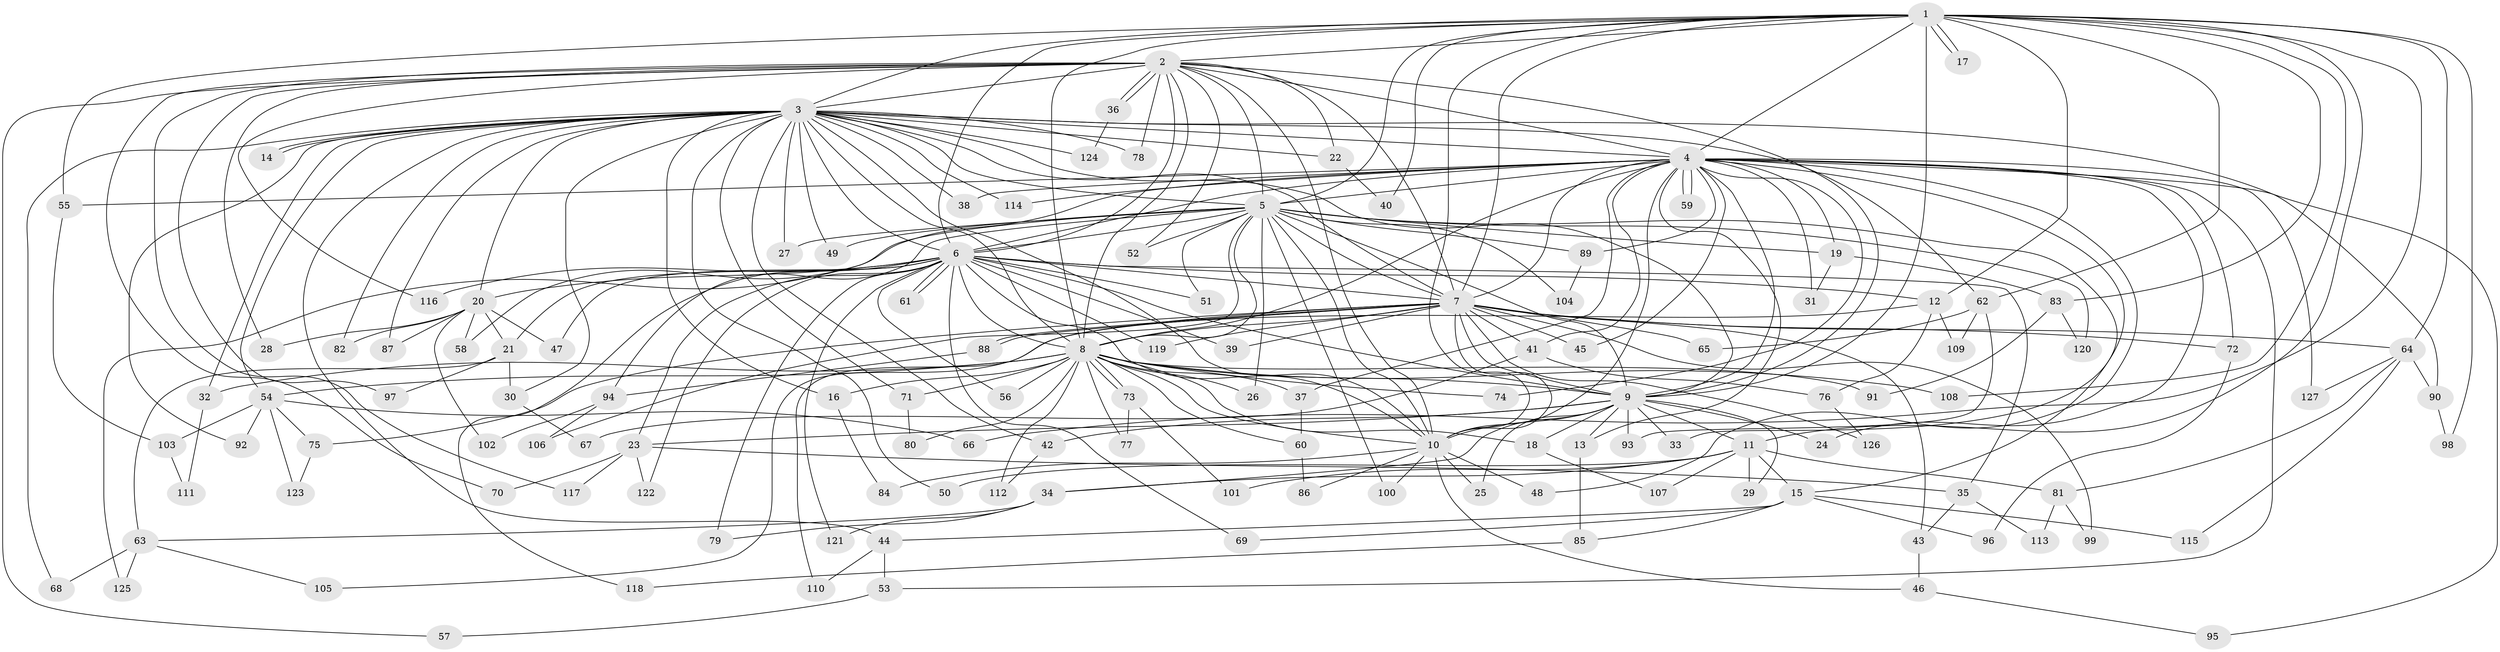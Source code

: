// coarse degree distribution, {1: 0.10256410256410256, 21: 0.02564102564102564, 15: 0.02564102564102564, 2: 0.1794871794871795, 17: 0.07692307692307693, 3: 0.1282051282051282, 6: 0.05128205128205128, 5: 0.1282051282051282, 13: 0.05128205128205128, 8: 0.05128205128205128, 16: 0.05128205128205128, 4: 0.10256410256410256, 7: 0.02564102564102564}
// Generated by graph-tools (version 1.1) at 2025/36/03/04/25 23:36:20]
// undirected, 127 vertices, 279 edges
graph export_dot {
  node [color=gray90,style=filled];
  1;
  2;
  3;
  4;
  5;
  6;
  7;
  8;
  9;
  10;
  11;
  12;
  13;
  14;
  15;
  16;
  17;
  18;
  19;
  20;
  21;
  22;
  23;
  24;
  25;
  26;
  27;
  28;
  29;
  30;
  31;
  32;
  33;
  34;
  35;
  36;
  37;
  38;
  39;
  40;
  41;
  42;
  43;
  44;
  45;
  46;
  47;
  48;
  49;
  50;
  51;
  52;
  53;
  54;
  55;
  56;
  57;
  58;
  59;
  60;
  61;
  62;
  63;
  64;
  65;
  66;
  67;
  68;
  69;
  70;
  71;
  72;
  73;
  74;
  75;
  76;
  77;
  78;
  79;
  80;
  81;
  82;
  83;
  84;
  85;
  86;
  87;
  88;
  89;
  90;
  91;
  92;
  93;
  94;
  95;
  96;
  97;
  98;
  99;
  100;
  101;
  102;
  103;
  104;
  105;
  106;
  107;
  108;
  109;
  110;
  111;
  112;
  113;
  114;
  115;
  116;
  117;
  118;
  119;
  120;
  121;
  122;
  123;
  124;
  125;
  126;
  127;
  1 -- 2;
  1 -- 3;
  1 -- 4;
  1 -- 5;
  1 -- 6;
  1 -- 7;
  1 -- 8;
  1 -- 9;
  1 -- 10;
  1 -- 11;
  1 -- 12;
  1 -- 17;
  1 -- 17;
  1 -- 40;
  1 -- 55;
  1 -- 62;
  1 -- 64;
  1 -- 66;
  1 -- 83;
  1 -- 98;
  1 -- 108;
  2 -- 3;
  2 -- 4;
  2 -- 5;
  2 -- 6;
  2 -- 7;
  2 -- 8;
  2 -- 9;
  2 -- 10;
  2 -- 22;
  2 -- 28;
  2 -- 36;
  2 -- 36;
  2 -- 52;
  2 -- 57;
  2 -- 70;
  2 -- 78;
  2 -- 97;
  2 -- 116;
  2 -- 117;
  3 -- 4;
  3 -- 5;
  3 -- 6;
  3 -- 7;
  3 -- 8;
  3 -- 9;
  3 -- 10;
  3 -- 14;
  3 -- 14;
  3 -- 16;
  3 -- 20;
  3 -- 22;
  3 -- 27;
  3 -- 30;
  3 -- 32;
  3 -- 38;
  3 -- 42;
  3 -- 44;
  3 -- 49;
  3 -- 50;
  3 -- 54;
  3 -- 62;
  3 -- 68;
  3 -- 71;
  3 -- 78;
  3 -- 82;
  3 -- 87;
  3 -- 90;
  3 -- 92;
  3 -- 114;
  3 -- 124;
  4 -- 5;
  4 -- 6;
  4 -- 7;
  4 -- 8;
  4 -- 9;
  4 -- 10;
  4 -- 13;
  4 -- 19;
  4 -- 24;
  4 -- 31;
  4 -- 33;
  4 -- 37;
  4 -- 38;
  4 -- 41;
  4 -- 45;
  4 -- 48;
  4 -- 53;
  4 -- 55;
  4 -- 58;
  4 -- 59;
  4 -- 59;
  4 -- 72;
  4 -- 74;
  4 -- 89;
  4 -- 95;
  4 -- 114;
  4 -- 127;
  5 -- 6;
  5 -- 7;
  5 -- 8;
  5 -- 9;
  5 -- 10;
  5 -- 15;
  5 -- 19;
  5 -- 26;
  5 -- 27;
  5 -- 49;
  5 -- 51;
  5 -- 52;
  5 -- 89;
  5 -- 94;
  5 -- 100;
  5 -- 104;
  5 -- 106;
  5 -- 120;
  5 -- 125;
  6 -- 7;
  6 -- 8;
  6 -- 9;
  6 -- 10;
  6 -- 12;
  6 -- 20;
  6 -- 21;
  6 -- 23;
  6 -- 35;
  6 -- 39;
  6 -- 47;
  6 -- 51;
  6 -- 56;
  6 -- 61;
  6 -- 61;
  6 -- 69;
  6 -- 79;
  6 -- 116;
  6 -- 118;
  6 -- 119;
  6 -- 121;
  6 -- 122;
  7 -- 8;
  7 -- 9;
  7 -- 10;
  7 -- 39;
  7 -- 41;
  7 -- 43;
  7 -- 45;
  7 -- 64;
  7 -- 65;
  7 -- 72;
  7 -- 75;
  7 -- 88;
  7 -- 88;
  7 -- 99;
  7 -- 110;
  7 -- 119;
  7 -- 126;
  8 -- 9;
  8 -- 10;
  8 -- 16;
  8 -- 18;
  8 -- 26;
  8 -- 32;
  8 -- 37;
  8 -- 54;
  8 -- 56;
  8 -- 60;
  8 -- 71;
  8 -- 73;
  8 -- 73;
  8 -- 74;
  8 -- 77;
  8 -- 80;
  8 -- 91;
  8 -- 108;
  8 -- 112;
  9 -- 10;
  9 -- 11;
  9 -- 13;
  9 -- 18;
  9 -- 23;
  9 -- 24;
  9 -- 25;
  9 -- 29;
  9 -- 33;
  9 -- 34;
  9 -- 42;
  9 -- 93;
  10 -- 25;
  10 -- 46;
  10 -- 48;
  10 -- 84;
  10 -- 86;
  10 -- 100;
  11 -- 15;
  11 -- 29;
  11 -- 34;
  11 -- 50;
  11 -- 81;
  11 -- 101;
  11 -- 107;
  12 -- 76;
  12 -- 105;
  12 -- 109;
  13 -- 85;
  15 -- 44;
  15 -- 69;
  15 -- 85;
  15 -- 96;
  15 -- 115;
  16 -- 84;
  18 -- 107;
  19 -- 31;
  19 -- 83;
  20 -- 21;
  20 -- 28;
  20 -- 47;
  20 -- 58;
  20 -- 82;
  20 -- 87;
  20 -- 102;
  21 -- 30;
  21 -- 63;
  21 -- 97;
  22 -- 40;
  23 -- 35;
  23 -- 70;
  23 -- 117;
  23 -- 122;
  30 -- 67;
  32 -- 111;
  34 -- 63;
  34 -- 79;
  34 -- 121;
  35 -- 43;
  35 -- 113;
  36 -- 124;
  37 -- 60;
  41 -- 67;
  41 -- 76;
  42 -- 112;
  43 -- 46;
  44 -- 53;
  44 -- 110;
  46 -- 95;
  53 -- 57;
  54 -- 66;
  54 -- 75;
  54 -- 92;
  54 -- 103;
  54 -- 123;
  55 -- 103;
  60 -- 86;
  62 -- 65;
  62 -- 93;
  62 -- 109;
  63 -- 68;
  63 -- 105;
  63 -- 125;
  64 -- 81;
  64 -- 90;
  64 -- 115;
  64 -- 127;
  71 -- 80;
  72 -- 96;
  73 -- 77;
  73 -- 101;
  75 -- 123;
  76 -- 126;
  81 -- 99;
  81 -- 113;
  83 -- 91;
  83 -- 120;
  85 -- 118;
  88 -- 94;
  89 -- 104;
  90 -- 98;
  94 -- 102;
  94 -- 106;
  103 -- 111;
}
